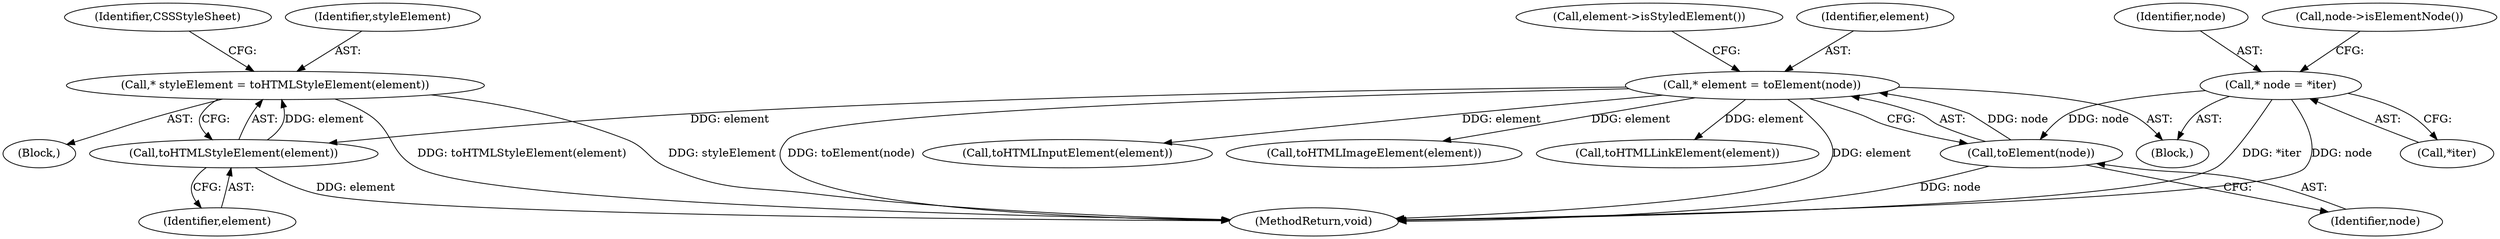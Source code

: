 digraph "0_Chrome_7f0126ff011142c8619b10a6e64d04d1745c503a_7@pointer" {
"1000272" [label="(Call,* styleElement = toHTMLStyleElement(element))"];
"1000274" [label="(Call,toHTMLStyleElement(element))"];
"1000178" [label="(Call,* element = toElement(node))"];
"1000180" [label="(Call,toElement(node))"];
"1000169" [label="(Call,* node = *iter)"];
"1000274" [label="(Call,toHTMLStyleElement(element))"];
"1000169" [label="(Call,* node = *iter)"];
"1000296" [label="(MethodReturn,void)"];
"1000178" [label="(Call,* element = toElement(node))"];
"1000171" [label="(Call,*iter)"];
"1000183" [label="(Call,element->isStyledElement())"];
"1000170" [label="(Identifier,node)"];
"1000270" [label="(Block,)"];
"1000167" [label="(Block,)"];
"1000279" [label="(Identifier,CSSStyleSheet)"];
"1000181" [label="(Identifier,node)"];
"1000272" [label="(Call,* styleElement = toHTMLStyleElement(element))"];
"1000218" [label="(Call,toHTMLInputElement(element))"];
"1000194" [label="(Call,toHTMLImageElement(element))"];
"1000175" [label="(Call,node->isElementNode())"];
"1000179" [label="(Identifier,element)"];
"1000275" [label="(Identifier,element)"];
"1000180" [label="(Call,toElement(node))"];
"1000273" [label="(Identifier,styleElement)"];
"1000245" [label="(Call,toHTMLLinkElement(element))"];
"1000272" -> "1000270"  [label="AST: "];
"1000272" -> "1000274"  [label="CFG: "];
"1000273" -> "1000272"  [label="AST: "];
"1000274" -> "1000272"  [label="AST: "];
"1000279" -> "1000272"  [label="CFG: "];
"1000272" -> "1000296"  [label="DDG: toHTMLStyleElement(element)"];
"1000272" -> "1000296"  [label="DDG: styleElement"];
"1000274" -> "1000272"  [label="DDG: element"];
"1000274" -> "1000275"  [label="CFG: "];
"1000275" -> "1000274"  [label="AST: "];
"1000274" -> "1000296"  [label="DDG: element"];
"1000178" -> "1000274"  [label="DDG: element"];
"1000178" -> "1000167"  [label="AST: "];
"1000178" -> "1000180"  [label="CFG: "];
"1000179" -> "1000178"  [label="AST: "];
"1000180" -> "1000178"  [label="AST: "];
"1000183" -> "1000178"  [label="CFG: "];
"1000178" -> "1000296"  [label="DDG: element"];
"1000178" -> "1000296"  [label="DDG: toElement(node)"];
"1000180" -> "1000178"  [label="DDG: node"];
"1000178" -> "1000194"  [label="DDG: element"];
"1000178" -> "1000218"  [label="DDG: element"];
"1000178" -> "1000245"  [label="DDG: element"];
"1000180" -> "1000181"  [label="CFG: "];
"1000181" -> "1000180"  [label="AST: "];
"1000180" -> "1000296"  [label="DDG: node"];
"1000169" -> "1000180"  [label="DDG: node"];
"1000169" -> "1000167"  [label="AST: "];
"1000169" -> "1000171"  [label="CFG: "];
"1000170" -> "1000169"  [label="AST: "];
"1000171" -> "1000169"  [label="AST: "];
"1000175" -> "1000169"  [label="CFG: "];
"1000169" -> "1000296"  [label="DDG: *iter"];
"1000169" -> "1000296"  [label="DDG: node"];
}
